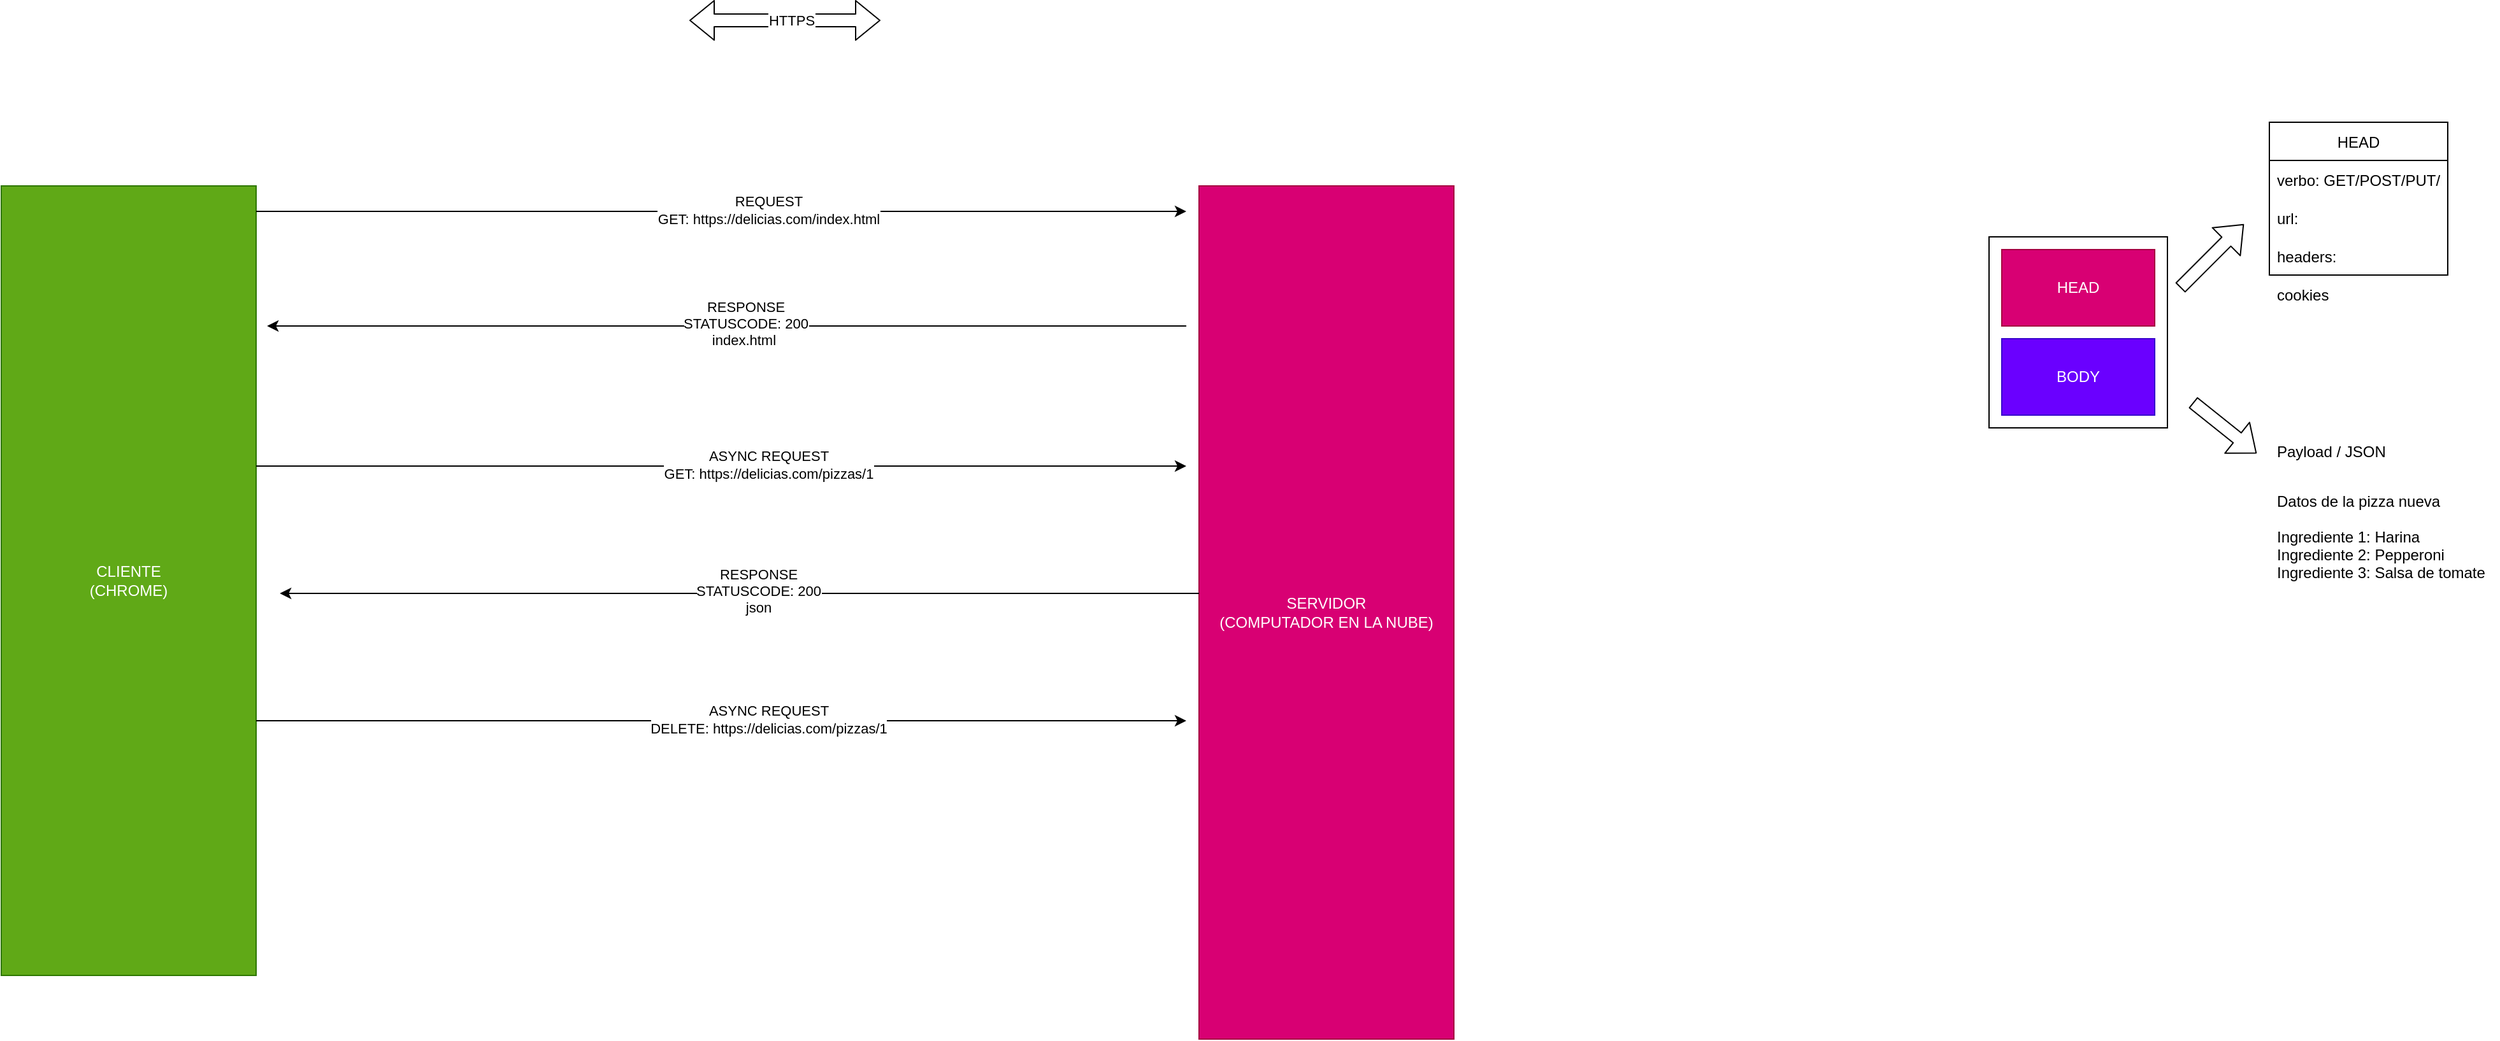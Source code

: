 <mxfile>
    <diagram id="JgVUsTLRHns3XMKEoAax" name="Page-1">
        <mxGraphModel dx="388" dy="1369" grid="1" gridSize="10" guides="1" tooltips="1" connect="1" arrows="1" fold="1" page="1" pageScale="1" pageWidth="827" pageHeight="1169" math="0" shadow="0">
            <root>
                <mxCell id="0"/>
                <mxCell id="1" parent="0"/>
                <mxCell id="2" value="CLIENTE&lt;br&gt;(CHROME)&lt;br&gt;" style="rounded=0;whiteSpace=wrap;html=1;fillColor=#60a917;fontColor=#ffffff;strokeColor=#2D7600;" vertex="1" parent="1">
                    <mxGeometry x="20" y="80" width="200" height="620" as="geometry"/>
                </mxCell>
                <mxCell id="3" value="SERVIDOR&lt;br&gt;(COMPUTADOR EN LA NUBE)&lt;br&gt;" style="rounded=0;whiteSpace=wrap;html=1;fillColor=#d80073;fontColor=#ffffff;strokeColor=#A50040;" vertex="1" parent="1">
                    <mxGeometry x="960" y="80" width="200" height="670" as="geometry"/>
                </mxCell>
                <mxCell id="4" value="" style="endArrow=classic;html=1;" edge="1" parent="1">
                    <mxGeometry width="50" height="50" relative="1" as="geometry">
                        <mxPoint x="220" y="100" as="sourcePoint"/>
                        <mxPoint x="950" y="100" as="targetPoint"/>
                    </mxGeometry>
                </mxCell>
                <mxCell id="5" value="REQUEST&lt;br&gt;GET: https://delicias.com/index.html" style="edgeLabel;html=1;align=center;verticalAlign=middle;resizable=0;points=[];" vertex="1" connectable="0" parent="4">
                    <mxGeometry x="0.101" y="1" relative="1" as="geometry">
                        <mxPoint as="offset"/>
                    </mxGeometry>
                </mxCell>
                <mxCell id="6" value="" style="shape=flexArrow;endArrow=classic;startArrow=classic;html=1;" edge="1" parent="1">
                    <mxGeometry width="100" height="100" relative="1" as="geometry">
                        <mxPoint x="560" y="-50" as="sourcePoint"/>
                        <mxPoint x="710" y="-50" as="targetPoint"/>
                    </mxGeometry>
                </mxCell>
                <mxCell id="7" value="HTTPS&lt;br&gt;" style="edgeLabel;html=1;align=center;verticalAlign=middle;resizable=0;points=[];" vertex="1" connectable="0" parent="6">
                    <mxGeometry x="0.24" y="5" relative="1" as="geometry">
                        <mxPoint x="-13" y="5" as="offset"/>
                    </mxGeometry>
                </mxCell>
                <mxCell id="8" value="" style="endArrow=classic;html=1;" edge="1" parent="1">
                    <mxGeometry width="50" height="50" relative="1" as="geometry">
                        <mxPoint x="950" y="190" as="sourcePoint"/>
                        <mxPoint x="228.611" y="190" as="targetPoint"/>
                    </mxGeometry>
                </mxCell>
                <mxCell id="9" value="RESPONSE&lt;br&gt;STATUSCODE: 200&lt;br&gt;index.html&amp;nbsp;" style="edgeLabel;html=1;align=center;verticalAlign=middle;resizable=0;points=[];" vertex="1" connectable="0" parent="8">
                    <mxGeometry x="-0.039" y="-2" relative="1" as="geometry">
                        <mxPoint as="offset"/>
                    </mxGeometry>
                </mxCell>
                <mxCell id="11" value="" style="endArrow=classic;html=1;" edge="1" parent="1">
                    <mxGeometry width="50" height="50" relative="1" as="geometry">
                        <mxPoint x="220" y="300" as="sourcePoint"/>
                        <mxPoint x="950" y="300" as="targetPoint"/>
                    </mxGeometry>
                </mxCell>
                <mxCell id="12" value="ASYNC REQUEST&lt;br&gt;GET: https://delicias.com/pizzas/1" style="edgeLabel;html=1;align=center;verticalAlign=middle;resizable=0;points=[];" vertex="1" connectable="0" parent="11">
                    <mxGeometry x="0.101" y="1" relative="1" as="geometry">
                        <mxPoint as="offset"/>
                    </mxGeometry>
                </mxCell>
                <mxCell id="13" value="" style="endArrow=classic;html=1;" edge="1" parent="1">
                    <mxGeometry width="50" height="50" relative="1" as="geometry">
                        <mxPoint x="960" y="400" as="sourcePoint"/>
                        <mxPoint x="238.611" y="400" as="targetPoint"/>
                    </mxGeometry>
                </mxCell>
                <mxCell id="14" value="RESPONSE&lt;br&gt;STATUSCODE: 200&lt;br&gt;json" style="edgeLabel;html=1;align=center;verticalAlign=middle;resizable=0;points=[];" vertex="1" connectable="0" parent="13">
                    <mxGeometry x="-0.039" y="-2" relative="1" as="geometry">
                        <mxPoint as="offset"/>
                    </mxGeometry>
                </mxCell>
                <mxCell id="15" value="" style="endArrow=classic;html=1;" edge="1" parent="1">
                    <mxGeometry width="50" height="50" relative="1" as="geometry">
                        <mxPoint x="220" y="500" as="sourcePoint"/>
                        <mxPoint x="950.0" y="500" as="targetPoint"/>
                    </mxGeometry>
                </mxCell>
                <mxCell id="16" value="ASYNC REQUEST&lt;br&gt;DELETE: https://delicias.com/pizzas/1" style="edgeLabel;html=1;align=center;verticalAlign=middle;resizable=0;points=[];" vertex="1" connectable="0" parent="15">
                    <mxGeometry x="0.101" y="1" relative="1" as="geometry">
                        <mxPoint as="offset"/>
                    </mxGeometry>
                </mxCell>
                <mxCell id="19" value="" style="rounded=0;whiteSpace=wrap;html=1;" vertex="1" parent="1">
                    <mxGeometry x="1580" y="120" width="140" height="150" as="geometry"/>
                </mxCell>
                <mxCell id="18" value="BODY" style="rounded=0;whiteSpace=wrap;html=1;fillColor=#6a00ff;fontColor=#ffffff;strokeColor=#3700CC;" vertex="1" parent="1">
                    <mxGeometry x="1590" y="200" width="120" height="60" as="geometry"/>
                </mxCell>
                <mxCell id="17" value="HEAD" style="rounded=0;whiteSpace=wrap;html=1;fillColor=#d80073;fontColor=#ffffff;strokeColor=#A50040;" vertex="1" parent="1">
                    <mxGeometry x="1590" y="130" width="120" height="60" as="geometry"/>
                </mxCell>
                <mxCell id="20" value="" style="shape=flexArrow;endArrow=classic;html=1;" edge="1" parent="1">
                    <mxGeometry width="50" height="50" relative="1" as="geometry">
                        <mxPoint x="1730" y="160" as="sourcePoint"/>
                        <mxPoint x="1780" y="110" as="targetPoint"/>
                    </mxGeometry>
                </mxCell>
                <mxCell id="21" value="HEAD" style="swimlane;fontStyle=0;childLayout=stackLayout;horizontal=1;startSize=30;horizontalStack=0;resizeParent=1;resizeParentMax=0;resizeLast=0;collapsible=1;marginBottom=0;" vertex="1" parent="1">
                    <mxGeometry x="1800" y="30" width="140" height="120" as="geometry"/>
                </mxCell>
                <mxCell id="22" value="verbo: GET/POST/PUT/DELETE" style="text;strokeColor=none;fillColor=none;align=left;verticalAlign=middle;spacingLeft=4;spacingRight=4;overflow=hidden;points=[[0,0.5],[1,0.5]];portConstraint=eastwest;rotatable=0;" vertex="1" parent="21">
                    <mxGeometry y="30" width="140" height="30" as="geometry"/>
                </mxCell>
                <mxCell id="23" value="url: " style="text;strokeColor=none;fillColor=none;align=left;verticalAlign=middle;spacingLeft=4;spacingRight=4;overflow=hidden;points=[[0,0.5],[1,0.5]];portConstraint=eastwest;rotatable=0;" vertex="1" parent="21">
                    <mxGeometry y="60" width="140" height="30" as="geometry"/>
                </mxCell>
                <mxCell id="24" value="headers: " style="text;strokeColor=none;fillColor=none;align=left;verticalAlign=middle;spacingLeft=4;spacingRight=4;overflow=hidden;points=[[0,0.5],[1,0.5]];portConstraint=eastwest;rotatable=0;" vertex="1" parent="21">
                    <mxGeometry y="90" width="140" height="30" as="geometry"/>
                </mxCell>
                <mxCell id="25" value="cookies" style="text;strokeColor=none;fillColor=none;align=left;verticalAlign=middle;spacingLeft=4;spacingRight=4;overflow=hidden;points=[[0,0.5],[1,0.5]];portConstraint=eastwest;rotatable=0;" vertex="1" parent="1">
                    <mxGeometry x="1800" y="150" width="140" height="30" as="geometry"/>
                </mxCell>
                <mxCell id="26" value="" style="shape=flexArrow;endArrow=classic;html=1;" edge="1" parent="1">
                    <mxGeometry width="50" height="50" relative="1" as="geometry">
                        <mxPoint x="1740" y="250" as="sourcePoint"/>
                        <mxPoint x="1790" y="290" as="targetPoint"/>
                    </mxGeometry>
                </mxCell>
                <mxCell id="27" value="Payload / JSON&#10;" style="text;strokeColor=none;fillColor=none;align=left;verticalAlign=middle;spacingLeft=4;spacingRight=4;overflow=hidden;points=[[0,0.5],[1,0.5]];portConstraint=eastwest;rotatable=0;" vertex="1" parent="1">
                    <mxGeometry x="1800" y="280" width="110" height="30" as="geometry"/>
                </mxCell>
                <mxCell id="29" value="Datos de la pizza nueva&#10;&#10;Ingrediente 1: Harina&#10;Ingrediente 2: Pepperoni&#10;Ingrediente 3: Salsa de tomate" style="text;strokeColor=none;fillColor=none;align=left;verticalAlign=middle;spacingLeft=4;spacingRight=4;overflow=hidden;points=[[0,0.5],[1,0.5]];portConstraint=eastwest;rotatable=0;" vertex="1" parent="1">
                    <mxGeometry x="1800" y="310" width="180" height="90" as="geometry"/>
                </mxCell>
            </root>
        </mxGraphModel>
    </diagram>
</mxfile>